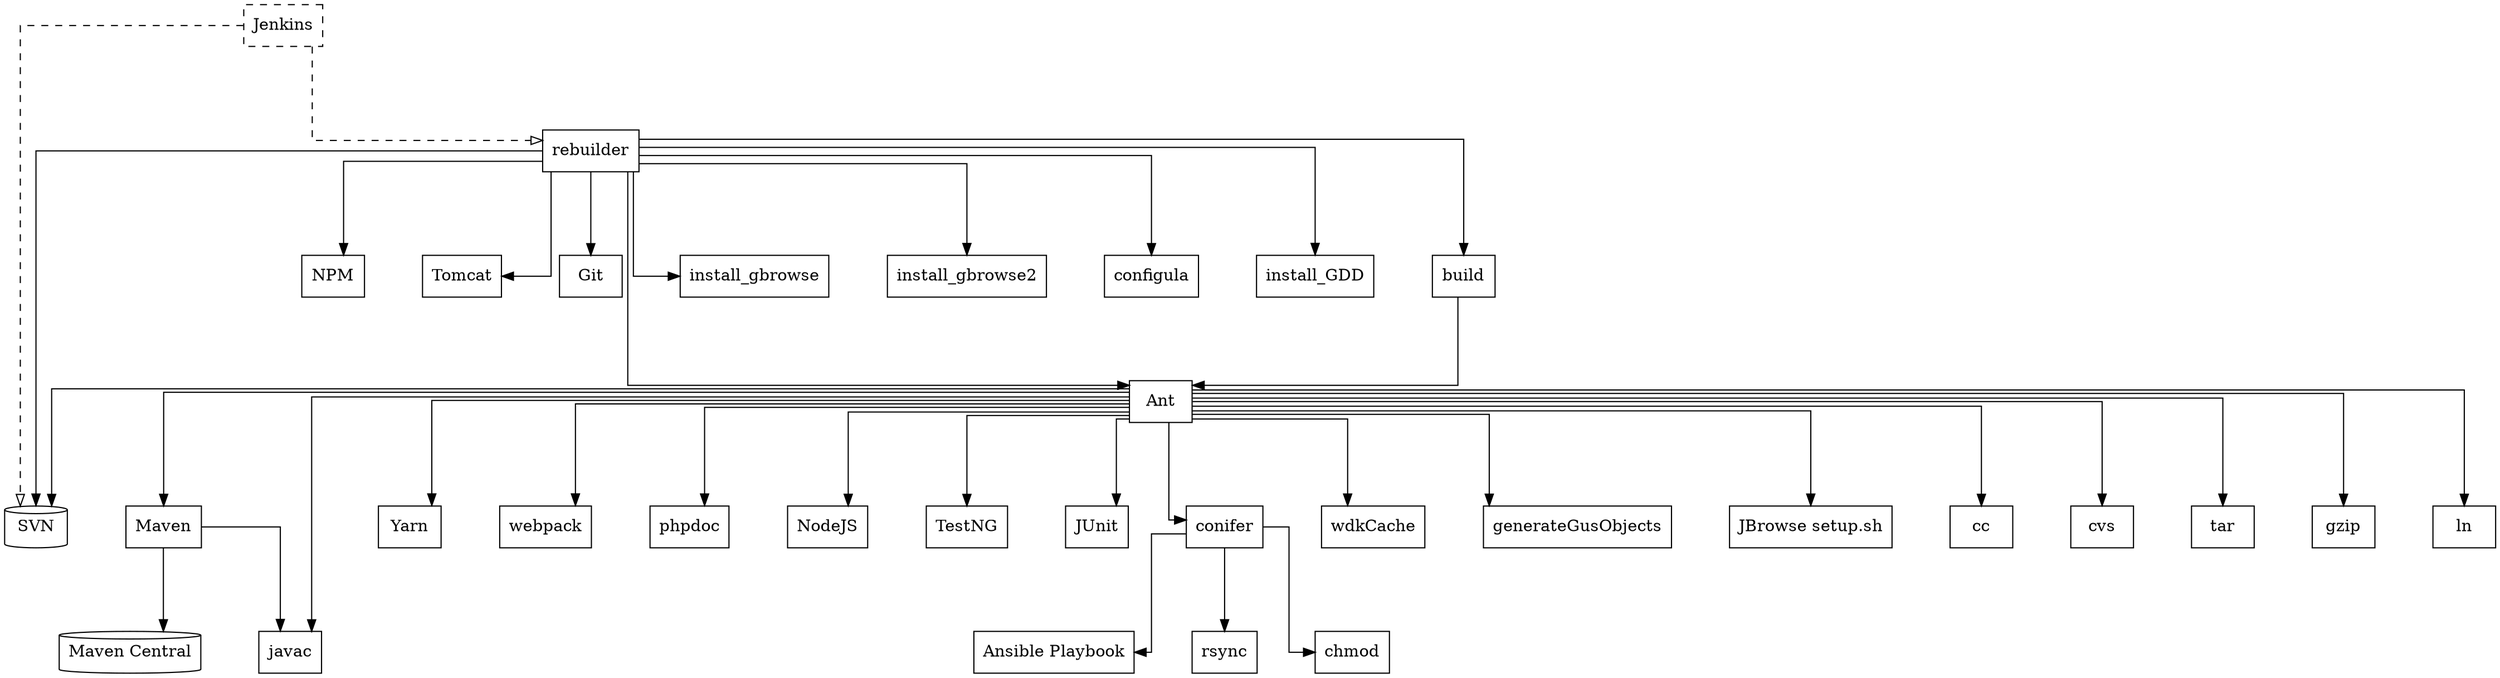 digraph {
  node[shape=rect]
  splines=ortho
  ranksep=1
  nodesep=0.7

  //
  // Components
  //

  // Systems
  jenkins[label=Jenkins,style=dashed]
  mCentral[label="Maven Central",shape=cylinder]
  svn[label=SVN,shape=cylinder]

  // Tools
  maven[label="Maven"]
  ant[label=Ant]
  javac[label=javac]
  yarn[label="Yarn"]
  npm[label=NPM]
  webpack
  phpdoc
  tCat[label=Tomcat]
  git[label=Git]
  anspl[label="Ansible Playbook"]
  rsync
  chmod
  nde[label="NodeJS"]
  tng[label="TestNG"]
  junit[label="JUnit"]


  // Scripts
  igb[label=install_gbrowse]
  igb2[label=install_gbrowse2]
  conf[label=configula]
  reb[label=rebuilder]
  conifer[label=conifer]
  wdkCache
  ggo[label=generateGusObjects]
  jbsh[label="JBrowse setup.sh"]
  igdd[label=install_GDD]
  build
  cc
  cvs
  tar
  gzip
  ln

  //
  // Layout
  //

  // Grid
  {
    // C000
    // H001
    // H002
    // H003
    // H004
    // H005
    // H006
    // H007
    // H008

    // V001
    // V002
    // V003
    // V004
    // V005
    // { rank=same C000->H001->H002->H003->H004->H005->H006->H007->H008 }
    // { C000->V001->V002->V003->V004->V005 }
  }

  // Order Fixing
  {
    // edge[style=invis]
    // H1->H2->R
    // H1->V->D
    // H2->M
    // J->Y
  }

  //
  // Connections
  //

  // Jenkins
  jenkins->svn[style=dashed,arrowhead=empty]
  jenkins->reb[style=dashed,arrowhead=empty]


  // Rebuilder
  reb->git
  reb->tCat
  reb->svn
  reb->npm
  reb->ant
  reb->conf
  reb->igb
  reb->igb2
  reb->igdd
  reb->build


  // build / bld / build.pl
  build->ant


  // Ant
  ant->svn
  ant->maven
  ant->yarn
  ant->ggo
  ant->javac
  ant->conifer
  ant->wdkCache
  ant->webpack
  ant->phpdoc
  ant->jbsh
  ant->cc
  ant->cvs
  ant->tar
  ant->gzip
  ant->nde
  ant->tng
  ant->junit
  ant->ln


  // Conifer
  conifer->anspl
  conifer->rsync
  conifer->chmod


  // Maven
  maven->mCentral
  maven->javac


  // Yarn
}